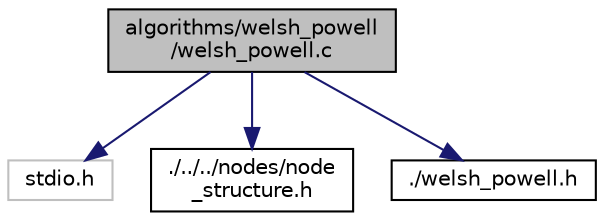 digraph "algorithms/welsh_powell/welsh_powell.c"
{
  edge [fontname="Helvetica",fontsize="10",labelfontname="Helvetica",labelfontsize="10"];
  node [fontname="Helvetica",fontsize="10",shape=record];
  Node1 [label="algorithms/welsh_powell\l/welsh_powell.c",height=0.2,width=0.4,color="black", fillcolor="grey75", style="filled", fontcolor="black"];
  Node1 -> Node2 [color="midnightblue",fontsize="10",style="solid"];
  Node2 [label="stdio.h",height=0.2,width=0.4,color="grey75", fillcolor="white", style="filled"];
  Node1 -> Node3 [color="midnightblue",fontsize="10",style="solid"];
  Node3 [label="./../../nodes/node\l_structure.h",height=0.2,width=0.4,color="black", fillcolor="white", style="filled",URL="$node__structure_8h.html",tooltip="C library with node structure details. "];
  Node1 -> Node4 [color="midnightblue",fontsize="10",style="solid"];
  Node4 [label="./welsh_powell.h",height=0.2,width=0.4,color="black", fillcolor="white", style="filled",URL="$welsh__powell_8h.html"];
}
